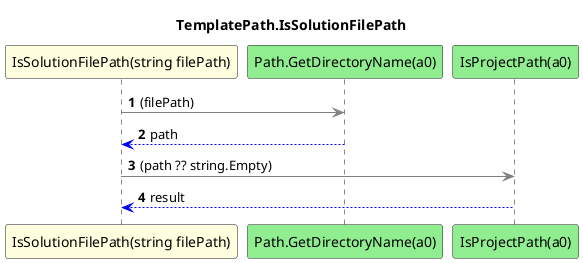 @startuml TemplatePath.IsSolutionFilePath
title TemplatePath.IsSolutionFilePath
participant "IsSolutionFilePath(string filePath)" as IsSolutionFilePath_p0 #LightYellow
participant "Path.GetDirectoryName(a0)" as Path_GetDirectoryName_a0 #LightGreen
participant "IsProjectPath(a0)" as IsProjectPath_a0 #LightGreen
autonumber
IsSolutionFilePath_p0 -[#grey]> Path_GetDirectoryName_a0 : (filePath)
Path_GetDirectoryName_a0 -[#blue]-> IsSolutionFilePath_p0 : path
IsSolutionFilePath_p0 -[#grey]> IsProjectPath_a0 : (path ?? string.Empty)
IsProjectPath_a0 -[#blue]-> IsSolutionFilePath_p0 : result
@enduml
